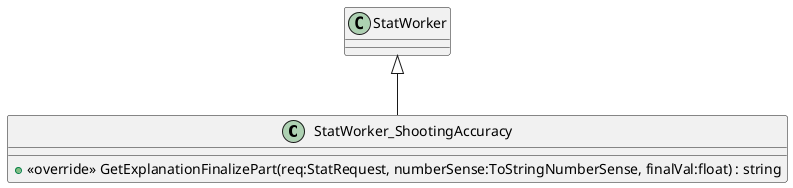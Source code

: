 @startuml
class StatWorker_ShootingAccuracy {
    + <<override>> GetExplanationFinalizePart(req:StatRequest, numberSense:ToStringNumberSense, finalVal:float) : string
}
StatWorker <|-- StatWorker_ShootingAccuracy
@enduml
